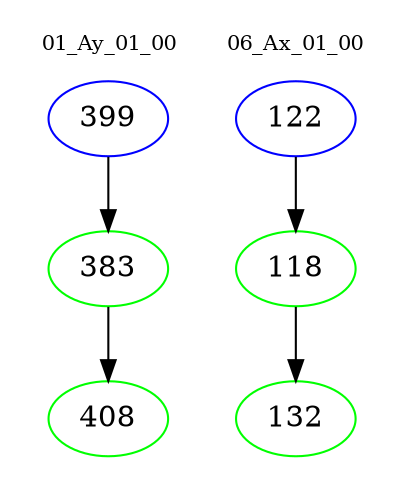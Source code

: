 digraph{
subgraph cluster_0 {
color = white
label = "01_Ay_01_00";
fontsize=10;
T0_399 [label="399", color="blue"]
T0_399 -> T0_383 [color="black"]
T0_383 [label="383", color="green"]
T0_383 -> T0_408 [color="black"]
T0_408 [label="408", color="green"]
}
subgraph cluster_1 {
color = white
label = "06_Ax_01_00";
fontsize=10;
T1_122 [label="122", color="blue"]
T1_122 -> T1_118 [color="black"]
T1_118 [label="118", color="green"]
T1_118 -> T1_132 [color="black"]
T1_132 [label="132", color="green"]
}
}
